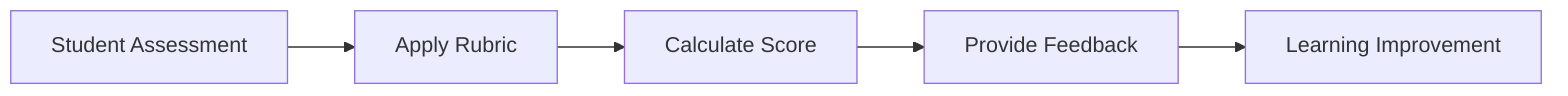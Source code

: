 flowchart LR
    Assessment[Student Assessment] --> Rubric[Apply Rubric]
    Rubric --> Score[Calculate Score]
    Score --> Feedback[Provide Feedback]
    Feedback --> Improvement[Learning Improvement]
